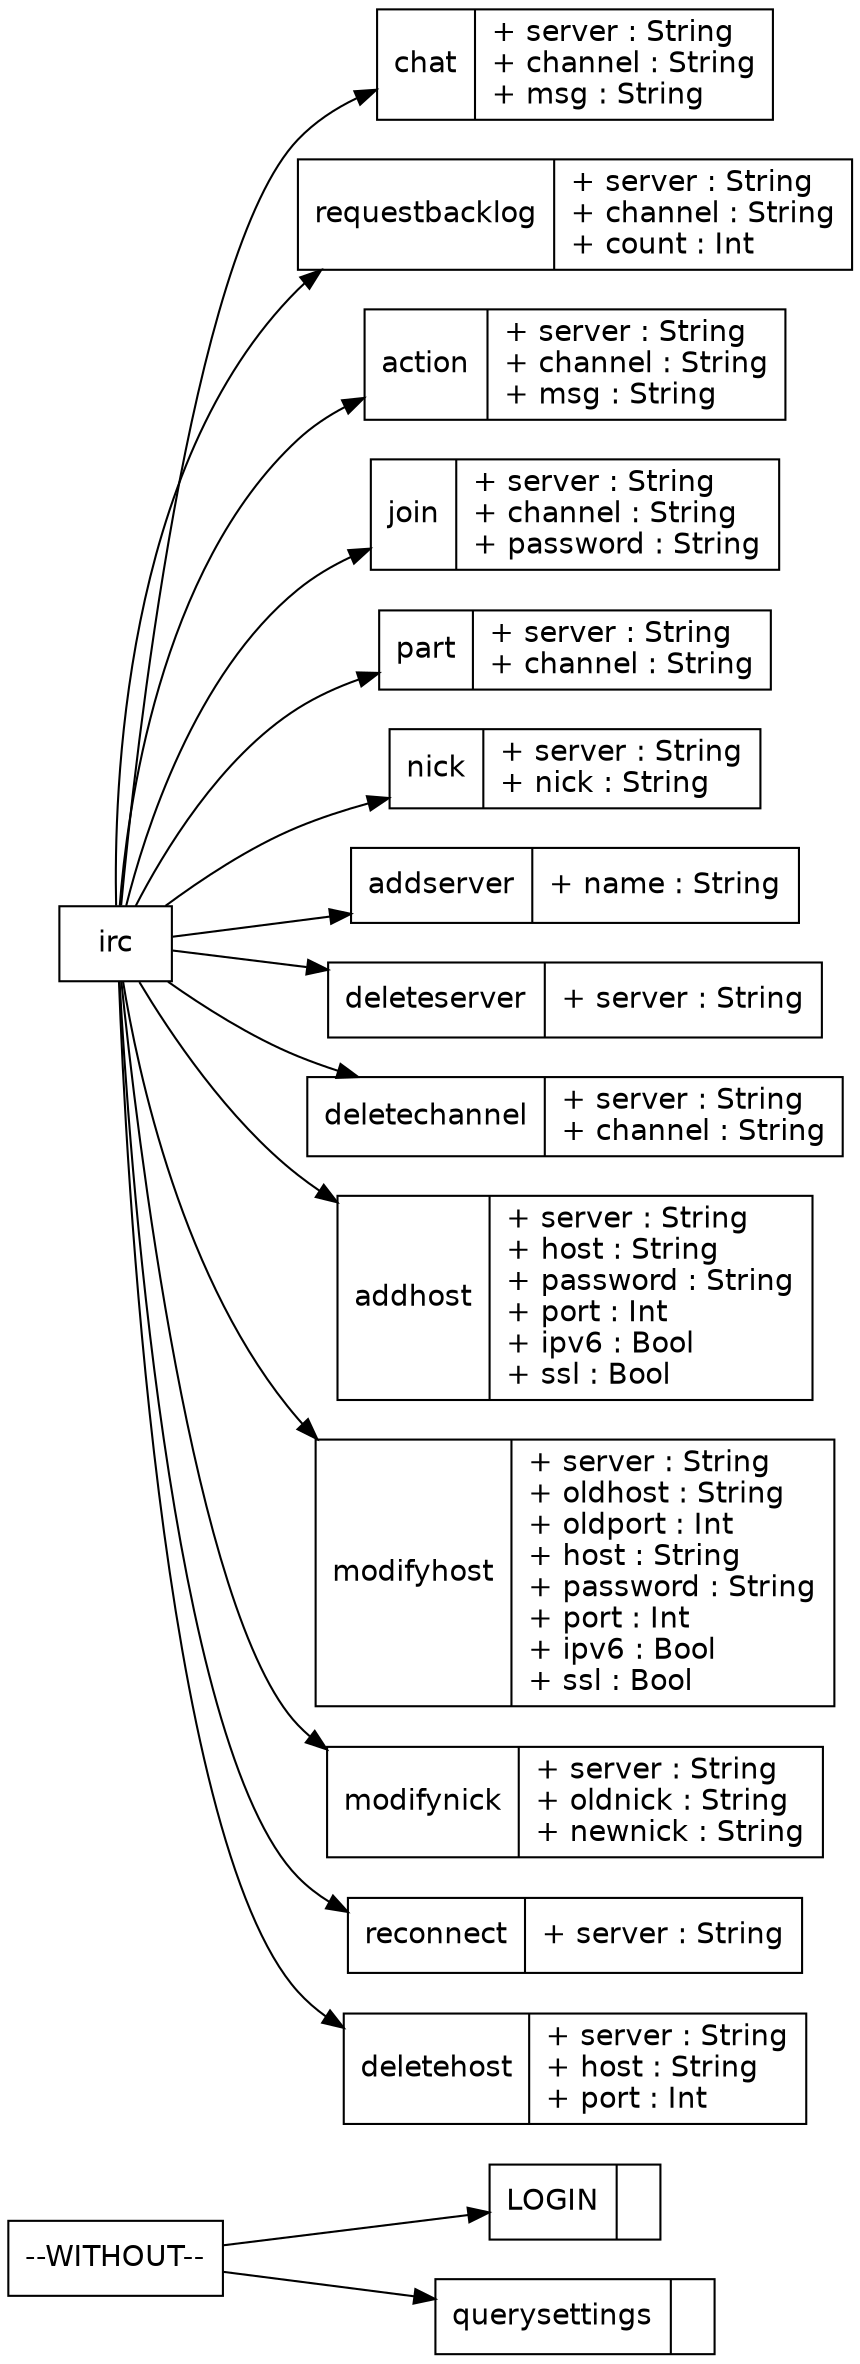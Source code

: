 digraph Initialization {
rankdir=LR;
fontname="Bitstream Vera Sans";
node [
fontname="Bitstream Vera Sans";
shape="record";
]
edge [
fontname="Bitstream Vera Sans";
]
command_0 [ label="{LOGIN|}" ];
"--WITHOUT--" -> command_0;
command_1 [ label="{querysettings|}" ];
"--WITHOUT--" -> command_1;
command_2 [ label="{chat|+ server : String\l+ channel : String\l+ msg : String\l}" ];
"irc" -> command_2;
command_3 [ label="{requestbacklog|+ server : String\l+ channel : String\l+ count : Int\l}" ];
"irc" -> command_3;
command_4 [ label="{action|+ server : String\l+ channel : String\l+ msg : String\l}" ];
"irc" -> command_4;
command_5 [ label="{join|+ server : String\l+ channel : String\l+ password : String\l}" ];
"irc" -> command_5;
command_6 [ label="{part|+ server : String\l+ channel : String\l}" ];
"irc" -> command_6;
command_7 [ label="{nick|+ server : String\l+ nick : String\l}" ];
"irc" -> command_7;
command_8 [ label="{addserver|+ name : String\l}" ];
"irc" -> command_8;
command_9 [ label="{deleteserver|+ server : String\l}" ];
"irc" -> command_9;
command_10 [ label="{deletechannel|+ server : String\l+ channel : String\l}" ];
"irc" -> command_10;
command_11 [ label="{addhost|+ server : String\l+ host : String\l+ password : String\l+ port : Int\l+ ipv6 : Bool\l+ ssl : Bool\l}" ];
"irc" -> command_11;
command_12 [ label="{modifyhost|+ server : String\l+ oldhost : String\l+ oldport : Int\l+ host : String\l+ password : String\l+ port : Int\l+ ipv6 : Bool\l+ ssl : Bool\l}" ];
"irc" -> command_12;
command_13 [ label="{modifynick|+ server : String\l+ oldnick : String\l+ newnick : String\l}" ];
"irc" -> command_13;
command_14 [ label="{reconnect|+ server : String\l}" ];
"irc" -> command_14;
command_15 [ label="{deletehost|+ server : String\l+ host : String\l+ port : Int\l}" ];
"irc" -> command_15;

}
